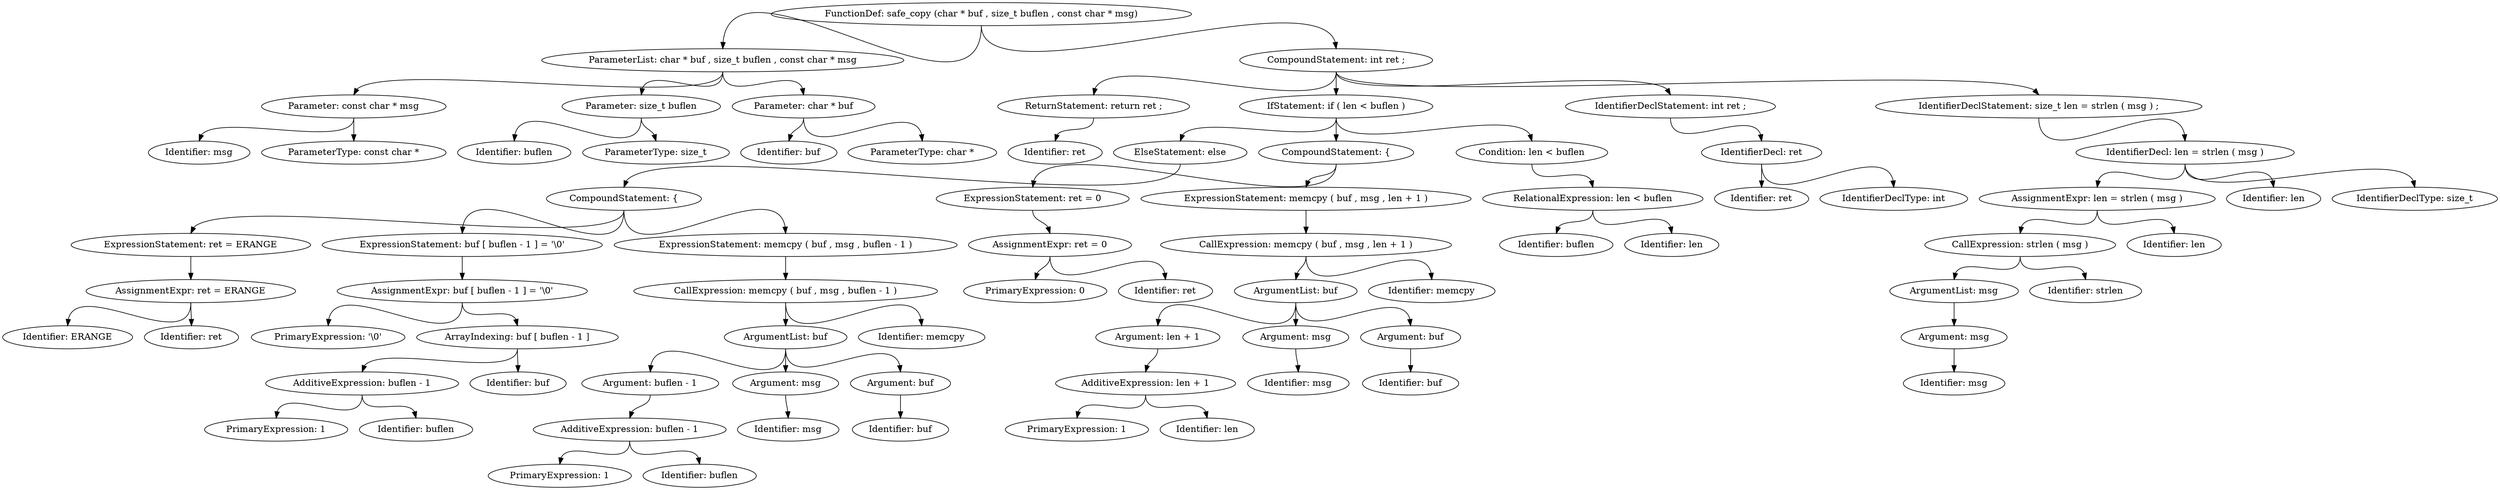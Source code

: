 digraph myGraph{
node35925 [label="FunctionDef: safe_copy (char * buf , size_t buflen , const char * msg)"]
node35926 [label="ParameterList: char * buf , size_t buflen , const char * msg"]
node35927 [label="Parameter: const char * msg"]
node35928 [label="Identifier: msg"]
node35929 [label="ParameterType: const char *"]
node35930 [label="Parameter: size_t buflen"]
node35931 [label="Identifier: buflen"]
node35932 [label="ParameterType: size_t"]
node35933 [label="Parameter: char * buf"]
node35934 [label="Identifier: buf"]
node35935 [label="ParameterType: char *"]
node35936 [label="CompoundStatement: int ret ;"]
node35937 [label="ReturnStatement: return ret ;"]
node35938 [label="Identifier: ret"]
node35939 [label="IfStatement: if ( len < buflen )"]
node35940 [label="ElseStatement: else"]
node35941 [label="CompoundStatement: {"]
node35942 [label="ExpressionStatement: ret = ERANGE"]
node35943 [label="AssignmentExpr: ret = ERANGE"]
node35944 [label="Identifier: ERANGE"]
node35945 [label="Identifier: ret"]
node35946 [label="ExpressionStatement: buf [ buflen - 1 ] = '\\0'"]
node35947 [label="AssignmentExpr: buf [ buflen - 1 ] = '\\0'"]
node35948 [label="PrimaryExpression: '\\0'"]
node35949 [label="ArrayIndexing: buf [ buflen - 1 ]"]
node35950 [label="AdditiveExpression: buflen - 1"]
node35951 [label="PrimaryExpression: 1"]
node35952 [label="Identifier: buflen"]
node35953 [label="Identifier: buf"]
node35954 [label="ExpressionStatement: memcpy ( buf , msg , buflen - 1 )"]
node35955 [label="CallExpression: memcpy ( buf , msg , buflen - 1 )"]
node35956 [label="ArgumentList: buf"]
node35957 [label="Argument: buflen - 1"]
node35958 [label="AdditiveExpression: buflen - 1"]
node35959 [label="PrimaryExpression: 1"]
node35960 [label="Identifier: buflen"]
node35961 [label="Argument: msg"]
node35962 [label="Identifier: msg"]
node35963 [label="Argument: buf"]
node35964 [label="Identifier: buf"]
node35965 [label="Identifier: memcpy"]
node35966 [label="CompoundStatement: {"]
node35967 [label="ExpressionStatement: ret = 0"]
node35968 [label="AssignmentExpr: ret = 0"]
node35969 [label="PrimaryExpression: 0"]
node35970 [label="Identifier: ret"]
node35971 [label="ExpressionStatement: memcpy ( buf , msg , len + 1 )"]
node35972 [label="CallExpression: memcpy ( buf , msg , len + 1 )"]
node35973 [label="ArgumentList: buf"]
node35974 [label="Argument: len + 1"]
node35975 [label="AdditiveExpression: len + 1"]
node35976 [label="PrimaryExpression: 1"]
node35977 [label="Identifier: len"]
node35978 [label="Argument: msg"]
node35979 [label="Identifier: msg"]
node35980 [label="Argument: buf"]
node35981 [label="Identifier: buf"]
node35982 [label="Identifier: memcpy"]
node35983 [label="Condition: len < buflen"]
node35984 [label="RelationalExpression: len < buflen"]
node35985 [label="Identifier: buflen"]
node35986 [label="Identifier: len"]
node35987 [label="IdentifierDeclStatement: int ret ;"]
node35988 [label="IdentifierDecl: ret"]
node35989 [label="Identifier: ret"]
node35990 [label="IdentifierDeclType: int"]
node35991 [label="IdentifierDeclStatement: size_t len = strlen ( msg ) ;"]
node35992 [label="IdentifierDecl: len = strlen ( msg )"]
node35993 [label="AssignmentExpr: len = strlen ( msg )"]
node35994 [label="CallExpression: strlen ( msg )"]
node35995 [label="ArgumentList: msg"]
node35996 [label="Argument: msg"]
node35997 [label="Identifier: msg"]
node35998 [label="Identifier: strlen"]
node35999 [label="Identifier: len"]
node36000 [label="Identifier: len"]
node36001 [label="IdentifierDeclType: size_t"]
"node35925":s->"node35936":n;
"node35925":s->"node35926":n;
"node35926":s->"node35933":n;
"node35926":s->"node35930":n;
"node35926":s->"node35927":n;
"node35927":s->"node35929":n;
"node35927":s->"node35928":n;
"node35930":s->"node35932":n;
"node35930":s->"node35931":n;
"node35933":s->"node35935":n;
"node35933":s->"node35934":n;
"node35936":s->"node35991":n;
"node35936":s->"node35987":n;
"node35936":s->"node35939":n;
"node35936":s->"node35937":n;
"node35937":s->"node35938":n;
"node35939":s->"node35983":n;
"node35939":s->"node35966":n;
"node35939":s->"node35940":n;
"node35940":s->"node35941":n;
"node35941":s->"node35954":n;
"node35941":s->"node35946":n;
"node35941":s->"node35942":n;
"node35942":s->"node35943":n;
"node35943":s->"node35945":n;
"node35943":s->"node35944":n;
"node35946":s->"node35947":n;
"node35947":s->"node35949":n;
"node35947":s->"node35948":n;
"node35949":s->"node35953":n;
"node35949":s->"node35950":n;
"node35950":s->"node35952":n;
"node35950":s->"node35951":n;
"node35954":s->"node35955":n;
"node35955":s->"node35965":n;
"node35955":s->"node35956":n;
"node35956":s->"node35963":n;
"node35956":s->"node35961":n;
"node35956":s->"node35957":n;
"node35957":s->"node35958":n;
"node35958":s->"node35960":n;
"node35958":s->"node35959":n;
"node35961":s->"node35962":n;
"node35963":s->"node35964":n;
"node35966":s->"node35971":n;
"node35966":s->"node35967":n;
"node35967":s->"node35968":n;
"node35968":s->"node35970":n;
"node35968":s->"node35969":n;
"node35971":s->"node35972":n;
"node35972":s->"node35982":n;
"node35972":s->"node35973":n;
"node35973":s->"node35980":n;
"node35973":s->"node35978":n;
"node35973":s->"node35974":n;
"node35974":s->"node35975":n;
"node35975":s->"node35977":n;
"node35975":s->"node35976":n;
"node35978":s->"node35979":n;
"node35980":s->"node35981":n;
"node35983":s->"node35984":n;
"node35984":s->"node35986":n;
"node35984":s->"node35985":n;
"node35987":s->"node35988":n;
"node35988":s->"node35990":n;
"node35988":s->"node35989":n;
"node35991":s->"node35992":n;
"node35992":s->"node36001":n;
"node35992":s->"node36000":n;
"node35992":s->"node35993":n;
"node35993":s->"node35999":n;
"node35993":s->"node35994":n;
"node35994":s->"node35998":n;
"node35994":s->"node35995":n;
"node35995":s->"node35996":n;
"node35996":s->"node35997":n;
}
